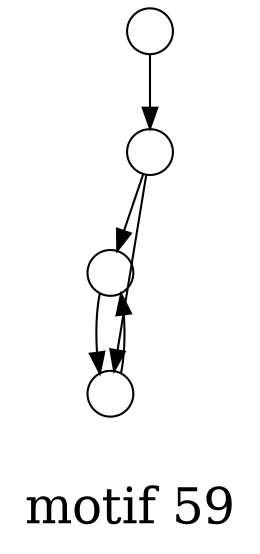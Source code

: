 /*****
motif 59
*****/

digraph G {
  graph [splines=false overlap=false]
  node  [shape=ellipse, width=0.3, height=0.3, label=""]
  0 ;
  1 ;
  2 ;
  3 ;
  0 -> 1;
  0 -> 2;
  1 -> 2;
  2 -> 1;
  3 -> 0;
  label = "\nmotif 59\n";  fontsize=24;
}
